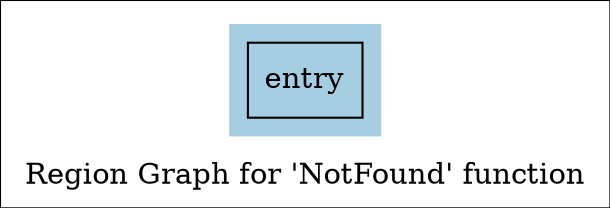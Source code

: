 digraph "Region Graph for 'NotFound' function" {
	label="Region Graph for 'NotFound' function";

	Node0xa08ae0 [shape=record,label="{entry}"];
	colorscheme = "paired12"
        subgraph cluster_0xa977c0 {
          label = "";
          style = filled;
          color = 1
          Node0xa08ae0;
        }
}
